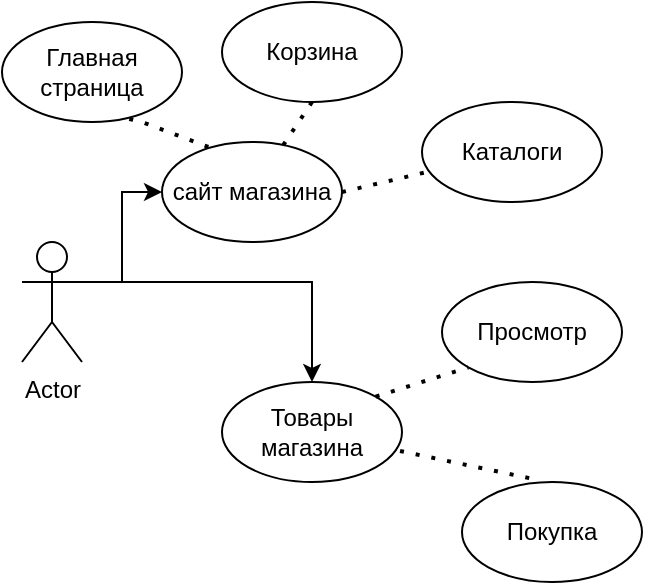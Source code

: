 <mxfile version="25.0.3">
  <diagram name="Страница — 1" id="3bWsPvxYatZIyZbkbG-D">
    <mxGraphModel dx="1035" dy="473" grid="1" gridSize="10" guides="1" tooltips="1" connect="1" arrows="1" fold="1" page="1" pageScale="1" pageWidth="827" pageHeight="1169" math="0" shadow="0">
      <root>
        <mxCell id="0" />
        <mxCell id="1" parent="0" />
        <mxCell id="FEGgAFDrObwe5syR99fI-38" style="edgeStyle=orthogonalEdgeStyle;rounded=0;orthogonalLoop=1;jettySize=auto;html=1;exitX=1;exitY=0.333;exitDx=0;exitDy=0;exitPerimeter=0;" edge="1" parent="1" source="FEGgAFDrObwe5syR99fI-28" target="FEGgAFDrObwe5syR99fI-30">
          <mxGeometry relative="1" as="geometry" />
        </mxCell>
        <mxCell id="FEGgAFDrObwe5syR99fI-42" style="edgeStyle=orthogonalEdgeStyle;rounded=0;orthogonalLoop=1;jettySize=auto;html=1;exitX=1;exitY=0.333;exitDx=0;exitDy=0;exitPerimeter=0;entryX=0.5;entryY=0;entryDx=0;entryDy=0;" edge="1" parent="1" source="FEGgAFDrObwe5syR99fI-28" target="FEGgAFDrObwe5syR99fI-33">
          <mxGeometry relative="1" as="geometry">
            <Array as="points">
              <mxPoint x="285" y="180" />
            </Array>
          </mxGeometry>
        </mxCell>
        <mxCell id="FEGgAFDrObwe5syR99fI-28" value="Actor" style="shape=umlActor;verticalLabelPosition=bottom;verticalAlign=top;html=1;outlineConnect=0;" vertex="1" parent="1">
          <mxGeometry x="140" y="160" width="30" height="60" as="geometry" />
        </mxCell>
        <mxCell id="FEGgAFDrObwe5syR99fI-30" value="сайт магазина" style="ellipse;whiteSpace=wrap;html=1;" vertex="1" parent="1">
          <mxGeometry x="210" y="110" width="90" height="50" as="geometry" />
        </mxCell>
        <mxCell id="FEGgAFDrObwe5syR99fI-31" value="Покупка" style="ellipse;whiteSpace=wrap;html=1;" vertex="1" parent="1">
          <mxGeometry x="360" y="280" width="90" height="50" as="geometry" />
        </mxCell>
        <mxCell id="FEGgAFDrObwe5syR99fI-32" value="Просмотр" style="ellipse;whiteSpace=wrap;html=1;" vertex="1" parent="1">
          <mxGeometry x="350" y="180" width="90" height="50" as="geometry" />
        </mxCell>
        <mxCell id="FEGgAFDrObwe5syR99fI-33" value="Товары магазина" style="ellipse;whiteSpace=wrap;html=1;" vertex="1" parent="1">
          <mxGeometry x="240" y="230" width="90" height="50" as="geometry" />
        </mxCell>
        <mxCell id="FEGgAFDrObwe5syR99fI-34" value="Каталоги" style="ellipse;whiteSpace=wrap;html=1;" vertex="1" parent="1">
          <mxGeometry x="340" y="90" width="90" height="50" as="geometry" />
        </mxCell>
        <mxCell id="FEGgAFDrObwe5syR99fI-35" value="Корзина" style="ellipse;whiteSpace=wrap;html=1;" vertex="1" parent="1">
          <mxGeometry x="240" y="40" width="90" height="50" as="geometry" />
        </mxCell>
        <mxCell id="FEGgAFDrObwe5syR99fI-36" value="Главная страница" style="ellipse;whiteSpace=wrap;html=1;" vertex="1" parent="1">
          <mxGeometry x="130" y="50" width="90" height="50" as="geometry" />
        </mxCell>
        <mxCell id="FEGgAFDrObwe5syR99fI-39" value="" style="endArrow=none;dashed=1;html=1;dashPattern=1 3;strokeWidth=2;rounded=0;exitX=0.707;exitY=0.97;exitDx=0;exitDy=0;exitPerimeter=0;entryX=0.278;entryY=0.063;entryDx=0;entryDy=0;entryPerimeter=0;" edge="1" parent="1" source="FEGgAFDrObwe5syR99fI-36" target="FEGgAFDrObwe5syR99fI-30">
          <mxGeometry width="50" height="50" relative="1" as="geometry">
            <mxPoint x="400" y="250" as="sourcePoint" />
            <mxPoint x="450" y="200" as="targetPoint" />
            <Array as="points">
              <mxPoint x="200" y="100" />
            </Array>
          </mxGeometry>
        </mxCell>
        <mxCell id="FEGgAFDrObwe5syR99fI-40" value="" style="endArrow=none;dashed=1;html=1;dashPattern=1 3;strokeWidth=2;rounded=0;exitX=0.5;exitY=1;exitDx=0;exitDy=0;" edge="1" parent="1" source="FEGgAFDrObwe5syR99fI-35" target="FEGgAFDrObwe5syR99fI-30">
          <mxGeometry width="50" height="50" relative="1" as="geometry">
            <mxPoint x="400" y="250" as="sourcePoint" />
            <mxPoint x="450" y="200" as="targetPoint" />
          </mxGeometry>
        </mxCell>
        <mxCell id="FEGgAFDrObwe5syR99fI-41" value="" style="endArrow=none;dashed=1;html=1;dashPattern=1 3;strokeWidth=2;rounded=0;exitX=1;exitY=0.5;exitDx=0;exitDy=0;" edge="1" parent="1" source="FEGgAFDrObwe5syR99fI-30" target="FEGgAFDrObwe5syR99fI-34">
          <mxGeometry width="50" height="50" relative="1" as="geometry">
            <mxPoint x="400" y="250" as="sourcePoint" />
            <mxPoint x="450" y="200" as="targetPoint" />
          </mxGeometry>
        </mxCell>
        <mxCell id="FEGgAFDrObwe5syR99fI-43" value="" style="endArrow=none;dashed=1;html=1;dashPattern=1 3;strokeWidth=2;rounded=0;exitX=1;exitY=0;exitDx=0;exitDy=0;entryX=0;entryY=1;entryDx=0;entryDy=0;" edge="1" parent="1" source="FEGgAFDrObwe5syR99fI-33" target="FEGgAFDrObwe5syR99fI-32">
          <mxGeometry width="50" height="50" relative="1" as="geometry">
            <mxPoint x="400" y="250" as="sourcePoint" />
            <mxPoint x="370" y="220" as="targetPoint" />
          </mxGeometry>
        </mxCell>
        <mxCell id="FEGgAFDrObwe5syR99fI-44" value="" style="endArrow=none;dashed=1;html=1;dashPattern=1 3;strokeWidth=2;rounded=0;exitX=0.989;exitY=0.69;exitDx=0;exitDy=0;exitPerimeter=0;entryX=0.396;entryY=-0.03;entryDx=0;entryDy=0;entryPerimeter=0;" edge="1" parent="1" source="FEGgAFDrObwe5syR99fI-33" target="FEGgAFDrObwe5syR99fI-31">
          <mxGeometry width="50" height="50" relative="1" as="geometry">
            <mxPoint x="400" y="250" as="sourcePoint" />
            <mxPoint x="450" y="200" as="targetPoint" />
          </mxGeometry>
        </mxCell>
      </root>
    </mxGraphModel>
  </diagram>
</mxfile>
